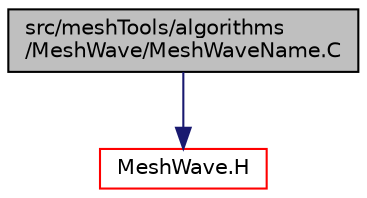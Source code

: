 digraph "src/meshTools/algorithms/MeshWave/MeshWaveName.C"
{
  bgcolor="transparent";
  edge [fontname="Helvetica",fontsize="10",labelfontname="Helvetica",labelfontsize="10"];
  node [fontname="Helvetica",fontsize="10",shape=record];
  Node1 [label="src/meshTools/algorithms\l/MeshWave/MeshWaveName.C",height=0.2,width=0.4,color="black", fillcolor="grey75", style="filled", fontcolor="black"];
  Node1 -> Node2 [color="midnightblue",fontsize="10",style="solid",fontname="Helvetica"];
  Node2 [label="MeshWave.H",height=0.2,width=0.4,color="red",URL="$a07086.html"];
}
